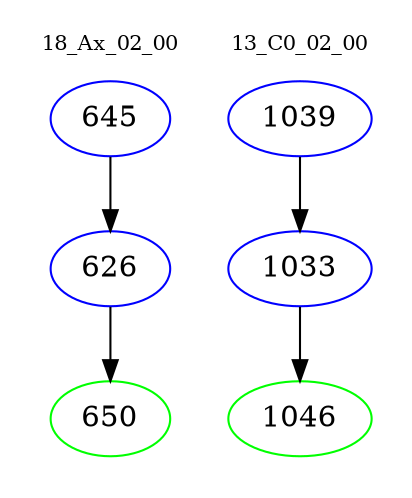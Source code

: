 digraph{
subgraph cluster_0 {
color = white
label = "18_Ax_02_00";
fontsize=10;
T0_645 [label="645", color="blue"]
T0_645 -> T0_626 [color="black"]
T0_626 [label="626", color="blue"]
T0_626 -> T0_650 [color="black"]
T0_650 [label="650", color="green"]
}
subgraph cluster_1 {
color = white
label = "13_C0_02_00";
fontsize=10;
T1_1039 [label="1039", color="blue"]
T1_1039 -> T1_1033 [color="black"]
T1_1033 [label="1033", color="blue"]
T1_1033 -> T1_1046 [color="black"]
T1_1046 [label="1046", color="green"]
}
}
